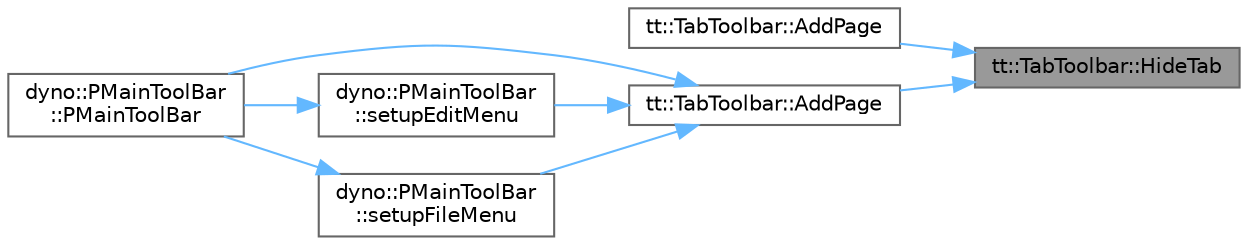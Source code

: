 digraph "tt::TabToolbar::HideTab"
{
 // LATEX_PDF_SIZE
  bgcolor="transparent";
  edge [fontname=Helvetica,fontsize=10,labelfontname=Helvetica,labelfontsize=10];
  node [fontname=Helvetica,fontsize=10,shape=box,height=0.2,width=0.4];
  rankdir="RL";
  Node1 [id="Node000001",label="tt::TabToolbar::HideTab",height=0.2,width=0.4,color="gray40", fillcolor="grey60", style="filled", fontcolor="black",tooltip=" "];
  Node1 -> Node2 [id="edge1_Node000001_Node000002",dir="back",color="steelblue1",style="solid",tooltip=" "];
  Node2 [id="Node000002",label="tt::TabToolbar::AddPage",height=0.2,width=0.4,color="grey40", fillcolor="white", style="filled",URL="$classtt_1_1_tab_toolbar.html#a837ea7deaba4779f0d11a6a473c855ee",tooltip=" "];
  Node1 -> Node3 [id="edge2_Node000001_Node000003",dir="back",color="steelblue1",style="solid",tooltip=" "];
  Node3 [id="Node000003",label="tt::TabToolbar::AddPage",height=0.2,width=0.4,color="grey40", fillcolor="white", style="filled",URL="$classtt_1_1_tab_toolbar.html#a8921574120d95c3f4830405a349d13a8",tooltip=" "];
  Node3 -> Node4 [id="edge3_Node000003_Node000004",dir="back",color="steelblue1",style="solid",tooltip=" "];
  Node4 [id="Node000004",label="dyno::PMainToolBar\l::PMainToolBar",height=0.2,width=0.4,color="grey40", fillcolor="white", style="filled",URL="$classdyno_1_1_p_main_tool_bar.html#adee3023c68d27dd51b618ce77de2e169",tooltip=" "];
  Node3 -> Node5 [id="edge4_Node000003_Node000005",dir="back",color="steelblue1",style="solid",tooltip=" "];
  Node5 [id="Node000005",label="dyno::PMainToolBar\l::setupEditMenu",height=0.2,width=0.4,color="grey40", fillcolor="white", style="filled",URL="$classdyno_1_1_p_main_tool_bar.html#aecfcac7d60e793402f40687371224ed4",tooltip=" "];
  Node5 -> Node4 [id="edge5_Node000005_Node000004",dir="back",color="steelblue1",style="solid",tooltip=" "];
  Node3 -> Node6 [id="edge6_Node000003_Node000006",dir="back",color="steelblue1",style="solid",tooltip=" "];
  Node6 [id="Node000006",label="dyno::PMainToolBar\l::setupFileMenu",height=0.2,width=0.4,color="grey40", fillcolor="white", style="filled",URL="$classdyno_1_1_p_main_tool_bar.html#a6b53ba64787d2d933c003265365b6fe7",tooltip=" "];
  Node6 -> Node4 [id="edge7_Node000006_Node000004",dir="back",color="steelblue1",style="solid",tooltip=" "];
}
